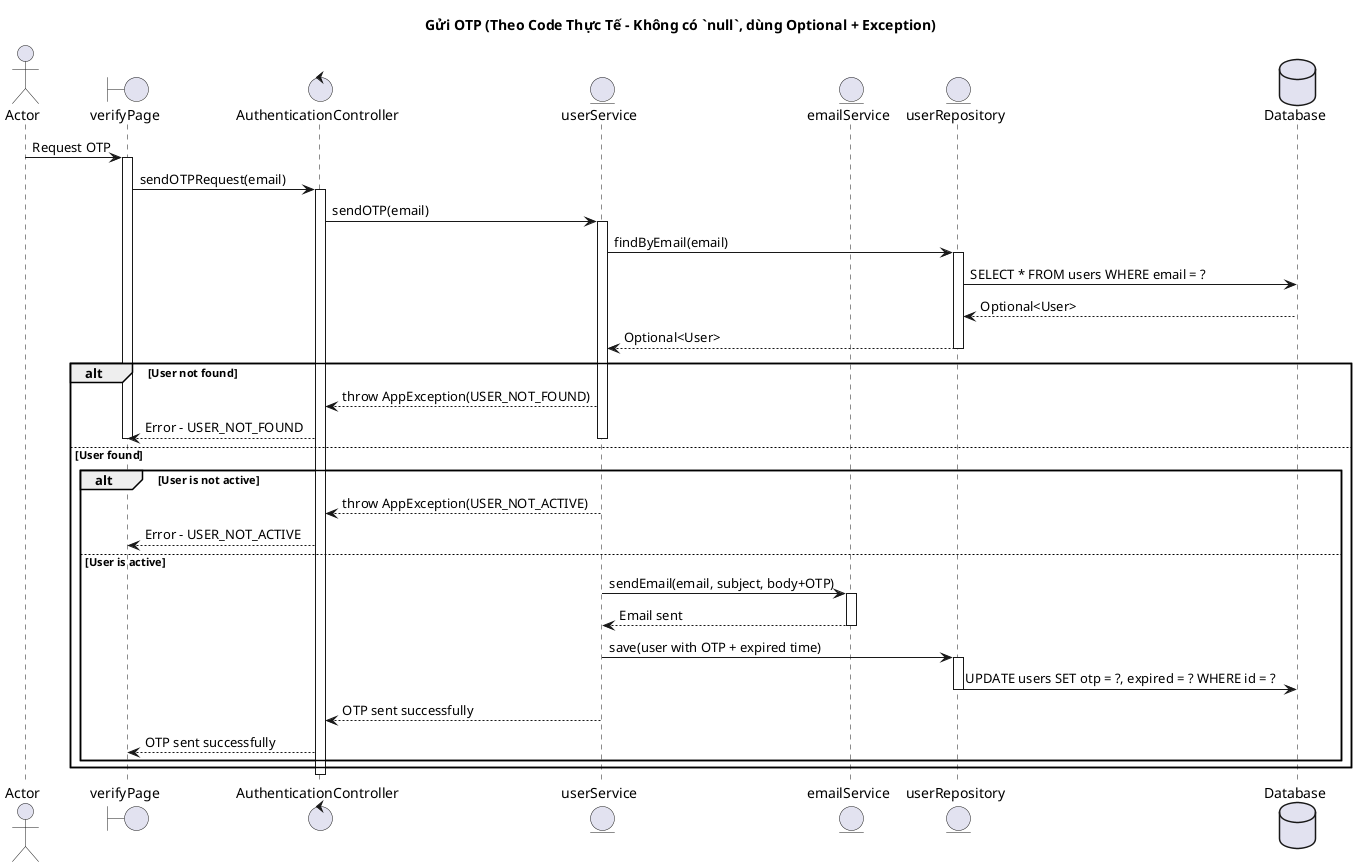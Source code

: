 @startuml SendOTP
title Gửi OTP (Theo Code Thực Tế - Không có `null`, dùng Optional + Exception)

actor Actor
boundary verifyPage
control AuthenticationController
entity userService
entity emailService
entity userRepository
Database Database

Actor -> verifyPage: Request OTP
activate verifyPage
verifyPage -> AuthenticationController: sendOTPRequest(email)
activate AuthenticationController

AuthenticationController -> userService: sendOTP(email)
activate userService

userService -> userRepository: findByEmail(email)
activate userRepository
userRepository -> Database: SELECT * FROM users WHERE email = ?
Database --> userRepository: Optional<User>
deactivate Database
userRepository --> userService: Optional<User>
deactivate userRepository

alt User not found
    userService --> AuthenticationController: throw AppException(USER_NOT_FOUND)
    AuthenticationController --> verifyPage: Error - USER_NOT_FOUND
    deactivate userService
    deactivate verifyPage

else User found
    alt User is not active
        userService --> AuthenticationController: throw AppException(USER_NOT_ACTIVE)
        AuthenticationController --> verifyPage: Error - USER_NOT_ACTIVE
        deactivate userService
        deactivate verifyPage
    else User is active
        userService -> emailService: sendEmail(email, subject, body+OTP)
        activate emailService
        emailService --> userService: Email sent
        deactivate emailService

        userService -> userRepository: save(user with OTP + expired time)
        activate userRepository
        userRepository -> Database: UPDATE users SET otp = ?, expired = ? WHERE id = ?
        deactivate userRepository

        userService --> AuthenticationController: OTP sent successfully
        deactivate userService

        AuthenticationController --> verifyPage: OTP sent successfully
        deactivate verifyPage
    end
end

deactivate AuthenticationController
@enduml
